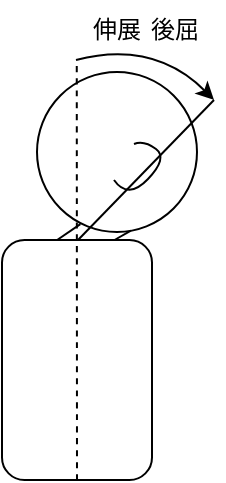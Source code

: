 <mxfile version="20.7.4" type="device"><diagram id="FjLEfwkv5cq8datqYZyK" name="ページ1"><mxGraphModel dx="183" dy="254" grid="1" gridSize="10" guides="1" tooltips="1" connect="1" arrows="1" fold="1" page="1" pageScale="1" pageWidth="827" pageHeight="1169" math="0" shadow="0"><root><mxCell id="0"/><mxCell id="1" parent="0"/><mxCell id="poUZ9cNOamjC-q64gE-k-1" value="" style="ellipse;whiteSpace=wrap;html=1;aspect=fixed;direction=south;" vertex="1" parent="1"><mxGeometry x="391.5" y="286" width="80" height="80" as="geometry"/></mxCell><mxCell id="poUZ9cNOamjC-q64gE-k-2" value="" style="rounded=1;whiteSpace=wrap;html=1;rotation=-90;" vertex="1" parent="1"><mxGeometry x="351.5" y="392.5" width="120" height="75" as="geometry"/></mxCell><mxCell id="poUZ9cNOamjC-q64gE-k-9" value="" style="endArrow=none;html=1;curved=1;" edge="1" parent="1"><mxGeometry width="50" height="50" relative="1" as="geometry"><mxPoint x="430" y="340" as="sourcePoint"/><mxPoint x="440" y="322" as="targetPoint"/><Array as="points"><mxPoint x="437" y="350"/><mxPoint x="457" y="329"/><mxPoint x="445" y="320"/></Array></mxGeometry></mxCell><mxCell id="poUZ9cNOamjC-q64gE-k-10" value="" style="endArrow=none;html=1;curved=1;exitX=1;exitY=0.75;exitDx=0;exitDy=0;entryX=0.992;entryY=0.413;entryDx=0;entryDy=0;entryPerimeter=0;" edge="1" parent="1" source="poUZ9cNOamjC-q64gE-k-2" target="poUZ9cNOamjC-q64gE-k-1"><mxGeometry width="50" height="50" relative="1" as="geometry"><mxPoint x="389" y="416" as="sourcePoint"/><mxPoint x="439" y="366" as="targetPoint"/></mxGeometry></mxCell><mxCell id="poUZ9cNOamjC-q64gE-k-11" value="" style="endArrow=none;html=1;curved=1;entryX=0.951;entryY=0.729;entryDx=0;entryDy=0;entryPerimeter=0;exitX=1.001;exitY=0.37;exitDx=0;exitDy=0;exitPerimeter=0;" edge="1" parent="1" source="poUZ9cNOamjC-q64gE-k-2" target="poUZ9cNOamjC-q64gE-k-1"><mxGeometry width="50" height="50" relative="1" as="geometry"><mxPoint x="364" y="416" as="sourcePoint"/><mxPoint x="414" y="366" as="targetPoint"/></mxGeometry></mxCell><mxCell id="poUZ9cNOamjC-q64gE-k-12" value="" style="endArrow=none;dashed=1;html=1;curved=1;exitX=0;exitY=0.5;exitDx=0;exitDy=0;" edge="1" parent="1" source="poUZ9cNOamjC-q64gE-k-2"><mxGeometry width="50" height="50" relative="1" as="geometry"><mxPoint x="410" y="500.286" as="sourcePoint"/><mxPoint x="411.38" y="281" as="targetPoint"/></mxGeometry></mxCell><mxCell id="poUZ9cNOamjC-q64gE-k-13" value="" style="endArrow=none;html=1;curved=1;" edge="1" parent="1"><mxGeometry width="50" height="50" relative="1" as="geometry"><mxPoint x="412" y="370" as="sourcePoint"/><mxPoint x="480" y="300" as="targetPoint"/></mxGeometry></mxCell><mxCell id="poUZ9cNOamjC-q64gE-k-14" value="" style="endArrow=classic;html=1;curved=1;" edge="1" parent="1"><mxGeometry width="50" height="50" relative="1" as="geometry"><mxPoint x="411" y="280" as="sourcePoint"/><mxPoint x="480" y="300" as="targetPoint"/><Array as="points"><mxPoint x="450" y="270"/></Array></mxGeometry></mxCell><mxCell id="poUZ9cNOamjC-q64gE-k-16" value="伸展" style="text;html=1;align=center;verticalAlign=middle;resizable=0;points=[];autosize=1;strokeColor=none;fillColor=none;movable=0;rotatable=0;deletable=0;editable=0;connectable=0;" vertex="1" parent="1"><mxGeometry x="406" y="250" width="50" height="30" as="geometry"/></mxCell><mxCell id="poUZ9cNOamjC-q64gE-k-17" value="後屈" style="text;html=1;align=center;verticalAlign=middle;resizable=0;points=[];autosize=1;strokeColor=none;fillColor=none;" vertex="1" parent="1"><mxGeometry x="435" y="250" width="50" height="30" as="geometry"/></mxCell></root></mxGraphModel></diagram></mxfile>